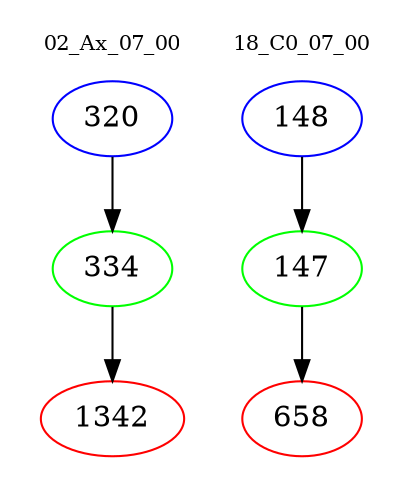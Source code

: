 digraph{
subgraph cluster_0 {
color = white
label = "02_Ax_07_00";
fontsize=10;
T0_320 [label="320", color="blue"]
T0_320 -> T0_334 [color="black"]
T0_334 [label="334", color="green"]
T0_334 -> T0_1342 [color="black"]
T0_1342 [label="1342", color="red"]
}
subgraph cluster_1 {
color = white
label = "18_C0_07_00";
fontsize=10;
T1_148 [label="148", color="blue"]
T1_148 -> T1_147 [color="black"]
T1_147 [label="147", color="green"]
T1_147 -> T1_658 [color="black"]
T1_658 [label="658", color="red"]
}
}
